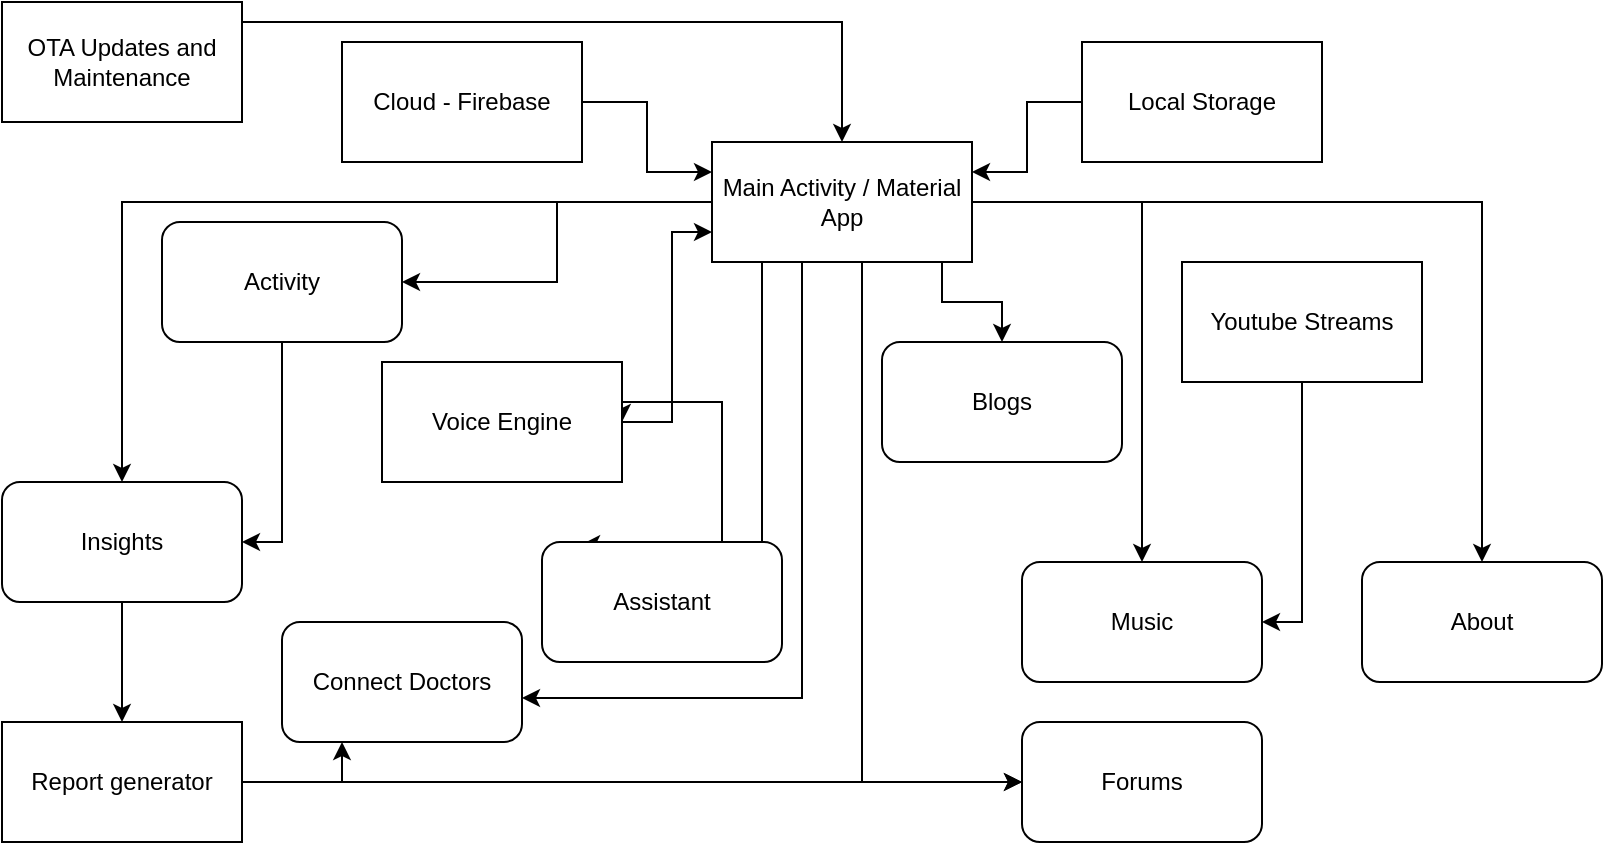 <mxfile version="13.0.1" type="device"><diagram id="g189cUidAj3h1nZ26BF4" name="Page-1"><mxGraphModel dx="852" dy="504" grid="1" gridSize="10" guides="1" tooltips="1" connect="1" arrows="1" fold="1" page="1" pageScale="1" pageWidth="850" pageHeight="1100" math="0" shadow="0"><root><mxCell id="0"/><mxCell id="1" parent="0"/><mxCell id="imGfzA3uBUZWPnRD-trq-12" style="edgeStyle=orthogonalEdgeStyle;rounded=0;orthogonalLoop=1;jettySize=auto;html=1;entryX=0.5;entryY=0;entryDx=0;entryDy=0;" edge="1" parent="1" source="imGfzA3uBUZWPnRD-trq-1" target="imGfzA3uBUZWPnRD-trq-2"><mxGeometry relative="1" as="geometry"/></mxCell><mxCell id="imGfzA3uBUZWPnRD-trq-13" style="edgeStyle=orthogonalEdgeStyle;rounded=0;orthogonalLoop=1;jettySize=auto;html=1;" edge="1" parent="1" source="imGfzA3uBUZWPnRD-trq-1" target="imGfzA3uBUZWPnRD-trq-3"><mxGeometry relative="1" as="geometry"><Array as="points"><mxPoint x="490" y="160"/><mxPoint x="520" y="160"/></Array></mxGeometry></mxCell><mxCell id="imGfzA3uBUZWPnRD-trq-14" style="edgeStyle=orthogonalEdgeStyle;rounded=0;orthogonalLoop=1;jettySize=auto;html=1;entryX=0.5;entryY=0;entryDx=0;entryDy=0;" edge="1" parent="1" source="imGfzA3uBUZWPnRD-trq-1" target="imGfzA3uBUZWPnRD-trq-4"><mxGeometry relative="1" as="geometry"/></mxCell><mxCell id="imGfzA3uBUZWPnRD-trq-15" style="edgeStyle=orthogonalEdgeStyle;rounded=0;orthogonalLoop=1;jettySize=auto;html=1;entryX=0.5;entryY=0;entryDx=0;entryDy=0;" edge="1" parent="1" source="imGfzA3uBUZWPnRD-trq-1" target="imGfzA3uBUZWPnRD-trq-5"><mxGeometry relative="1" as="geometry"/></mxCell><mxCell id="imGfzA3uBUZWPnRD-trq-20" style="edgeStyle=orthogonalEdgeStyle;rounded=0;orthogonalLoop=1;jettySize=auto;html=1;" edge="1" parent="1" source="imGfzA3uBUZWPnRD-trq-1" target="imGfzA3uBUZWPnRD-trq-19"><mxGeometry relative="1" as="geometry"/></mxCell><mxCell id="imGfzA3uBUZWPnRD-trq-34" style="edgeStyle=orthogonalEdgeStyle;rounded=0;orthogonalLoop=1;jettySize=auto;html=1;exitX=0.25;exitY=1;exitDx=0;exitDy=0;entryX=0.167;entryY=0.017;entryDx=0;entryDy=0;entryPerimeter=0;" edge="1" parent="1" source="imGfzA3uBUZWPnRD-trq-1" target="imGfzA3uBUZWPnRD-trq-28"><mxGeometry relative="1" as="geometry"><Array as="points"><mxPoint x="400" y="140"/></Array></mxGeometry></mxCell><mxCell id="imGfzA3uBUZWPnRD-trq-38" style="edgeStyle=orthogonalEdgeStyle;rounded=0;orthogonalLoop=1;jettySize=auto;html=1;" edge="1" parent="1" source="imGfzA3uBUZWPnRD-trq-1" target="imGfzA3uBUZWPnRD-trq-37"><mxGeometry relative="1" as="geometry"><Array as="points"><mxPoint x="450" y="400"/></Array></mxGeometry></mxCell><mxCell id="imGfzA3uBUZWPnRD-trq-46" style="edgeStyle=orthogonalEdgeStyle;rounded=0;orthogonalLoop=1;jettySize=auto;html=1;entryX=1;entryY=0.633;entryDx=0;entryDy=0;entryPerimeter=0;" edge="1" parent="1" source="imGfzA3uBUZWPnRD-trq-1" target="imGfzA3uBUZWPnRD-trq-40"><mxGeometry relative="1" as="geometry"><Array as="points"><mxPoint x="420" y="358"/></Array></mxGeometry></mxCell><mxCell id="imGfzA3uBUZWPnRD-trq-1" value="Main Activity / Material App" style="rounded=0;whiteSpace=wrap;html=1;" vertex="1" parent="1"><mxGeometry x="375" y="80" width="130" height="60" as="geometry"/></mxCell><mxCell id="imGfzA3uBUZWPnRD-trq-43" style="edgeStyle=orthogonalEdgeStyle;rounded=0;orthogonalLoop=1;jettySize=auto;html=1;entryX=0.5;entryY=0;entryDx=0;entryDy=0;" edge="1" parent="1" source="imGfzA3uBUZWPnRD-trq-2" target="imGfzA3uBUZWPnRD-trq-42"><mxGeometry relative="1" as="geometry"/></mxCell><mxCell id="imGfzA3uBUZWPnRD-trq-2" value="Insights" style="rounded=1;whiteSpace=wrap;html=1;" vertex="1" parent="1"><mxGeometry x="20" y="250" width="120" height="60" as="geometry"/></mxCell><mxCell id="imGfzA3uBUZWPnRD-trq-3" value="Blogs" style="rounded=1;whiteSpace=wrap;html=1;" vertex="1" parent="1"><mxGeometry x="460" y="180" width="120" height="60" as="geometry"/></mxCell><mxCell id="imGfzA3uBUZWPnRD-trq-4" value="Music" style="rounded=1;whiteSpace=wrap;html=1;" vertex="1" parent="1"><mxGeometry x="530" y="290" width="120" height="60" as="geometry"/></mxCell><mxCell id="imGfzA3uBUZWPnRD-trq-5" value="About" style="rounded=1;whiteSpace=wrap;html=1;" vertex="1" parent="1"><mxGeometry x="700" y="290" width="120" height="60" as="geometry"/></mxCell><mxCell id="imGfzA3uBUZWPnRD-trq-26" style="edgeStyle=orthogonalEdgeStyle;rounded=0;orthogonalLoop=1;jettySize=auto;html=1;entryX=0;entryY=0.25;entryDx=0;entryDy=0;" edge="1" parent="1" source="imGfzA3uBUZWPnRD-trq-17" target="imGfzA3uBUZWPnRD-trq-1"><mxGeometry relative="1" as="geometry"/></mxCell><mxCell id="imGfzA3uBUZWPnRD-trq-17" value="Cloud - Firebase" style="rounded=0;whiteSpace=wrap;html=1;" vertex="1" parent="1"><mxGeometry x="190" y="30" width="120" height="60" as="geometry"/></mxCell><mxCell id="imGfzA3uBUZWPnRD-trq-21" style="edgeStyle=orthogonalEdgeStyle;rounded=0;orthogonalLoop=1;jettySize=auto;html=1;entryX=1;entryY=0.5;entryDx=0;entryDy=0;" edge="1" parent="1" source="imGfzA3uBUZWPnRD-trq-19" target="imGfzA3uBUZWPnRD-trq-2"><mxGeometry relative="1" as="geometry"/></mxCell><mxCell id="imGfzA3uBUZWPnRD-trq-19" value="Activity" style="rounded=1;whiteSpace=wrap;html=1;" vertex="1" parent="1"><mxGeometry x="100" y="120" width="120" height="60" as="geometry"/></mxCell><mxCell id="imGfzA3uBUZWPnRD-trq-27" style="edgeStyle=orthogonalEdgeStyle;rounded=0;orthogonalLoop=1;jettySize=auto;html=1;entryX=1;entryY=0.25;entryDx=0;entryDy=0;" edge="1" parent="1" source="imGfzA3uBUZWPnRD-trq-22" target="imGfzA3uBUZWPnRD-trq-1"><mxGeometry relative="1" as="geometry"/></mxCell><mxCell id="imGfzA3uBUZWPnRD-trq-22" value="Local Storage" style="rounded=0;whiteSpace=wrap;html=1;" vertex="1" parent="1"><mxGeometry x="560" y="30" width="120" height="60" as="geometry"/></mxCell><mxCell id="imGfzA3uBUZWPnRD-trq-25" style="edgeStyle=orthogonalEdgeStyle;rounded=0;orthogonalLoop=1;jettySize=auto;html=1;entryX=1;entryY=0.5;entryDx=0;entryDy=0;" edge="1" parent="1" source="imGfzA3uBUZWPnRD-trq-24" target="imGfzA3uBUZWPnRD-trq-4"><mxGeometry relative="1" as="geometry"/></mxCell><mxCell id="imGfzA3uBUZWPnRD-trq-24" value="Youtube Streams" style="rounded=0;whiteSpace=wrap;html=1;" vertex="1" parent="1"><mxGeometry x="610" y="140" width="120" height="60" as="geometry"/></mxCell><mxCell id="imGfzA3uBUZWPnRD-trq-32" style="edgeStyle=orthogonalEdgeStyle;rounded=0;orthogonalLoop=1;jettySize=auto;html=1;entryX=1;entryY=0.5;entryDx=0;entryDy=0;" edge="1" parent="1" source="imGfzA3uBUZWPnRD-trq-28" target="imGfzA3uBUZWPnRD-trq-29"><mxGeometry relative="1" as="geometry"><Array as="points"><mxPoint x="380" y="210"/></Array></mxGeometry></mxCell><mxCell id="imGfzA3uBUZWPnRD-trq-28" value="Assistant" style="rounded=1;whiteSpace=wrap;html=1;" vertex="1" parent="1"><mxGeometry x="290" y="280" width="120" height="60" as="geometry"/></mxCell><mxCell id="imGfzA3uBUZWPnRD-trq-30" style="edgeStyle=orthogonalEdgeStyle;rounded=0;orthogonalLoop=1;jettySize=auto;html=1;entryX=0;entryY=0.75;entryDx=0;entryDy=0;" edge="1" parent="1" source="imGfzA3uBUZWPnRD-trq-29" target="imGfzA3uBUZWPnRD-trq-1"><mxGeometry relative="1" as="geometry"><Array as="points"><mxPoint x="280" y="220"/><mxPoint x="355" y="220"/><mxPoint x="355" y="125"/></Array></mxGeometry></mxCell><mxCell id="imGfzA3uBUZWPnRD-trq-29" value="Voice Engine" style="rounded=0;whiteSpace=wrap;html=1;" vertex="1" parent="1"><mxGeometry x="210" y="190" width="120" height="60" as="geometry"/></mxCell><mxCell id="imGfzA3uBUZWPnRD-trq-36" style="edgeStyle=orthogonalEdgeStyle;rounded=0;orthogonalLoop=1;jettySize=auto;html=1;entryX=0.5;entryY=0;entryDx=0;entryDy=0;" edge="1" parent="1" source="imGfzA3uBUZWPnRD-trq-35" target="imGfzA3uBUZWPnRD-trq-1"><mxGeometry relative="1" as="geometry"><Array as="points"><mxPoint x="440" y="20"/></Array></mxGeometry></mxCell><mxCell id="imGfzA3uBUZWPnRD-trq-35" value="OTA Updates and Maintenance" style="rounded=0;whiteSpace=wrap;html=1;" vertex="1" parent="1"><mxGeometry x="20" y="10" width="120" height="60" as="geometry"/></mxCell><mxCell id="imGfzA3uBUZWPnRD-trq-37" value="Forums" style="rounded=1;whiteSpace=wrap;html=1;" vertex="1" parent="1"><mxGeometry x="530" y="370" width="120" height="60" as="geometry"/></mxCell><mxCell id="imGfzA3uBUZWPnRD-trq-40" value="Connect Doctors" style="rounded=1;whiteSpace=wrap;html=1;" vertex="1" parent="1"><mxGeometry x="160" y="320" width="120" height="60" as="geometry"/></mxCell><mxCell id="imGfzA3uBUZWPnRD-trq-44" style="edgeStyle=orthogonalEdgeStyle;rounded=0;orthogonalLoop=1;jettySize=auto;html=1;entryX=0.25;entryY=1;entryDx=0;entryDy=0;" edge="1" parent="1" source="imGfzA3uBUZWPnRD-trq-42" target="imGfzA3uBUZWPnRD-trq-40"><mxGeometry relative="1" as="geometry"/></mxCell><mxCell id="imGfzA3uBUZWPnRD-trq-45" style="edgeStyle=orthogonalEdgeStyle;rounded=0;orthogonalLoop=1;jettySize=auto;html=1;" edge="1" parent="1" source="imGfzA3uBUZWPnRD-trq-42"><mxGeometry relative="1" as="geometry"><mxPoint x="530" y="400" as="targetPoint"/></mxGeometry></mxCell><mxCell id="imGfzA3uBUZWPnRD-trq-42" value="Report generator" style="rounded=0;whiteSpace=wrap;html=1;" vertex="1" parent="1"><mxGeometry x="20" y="370" width="120" height="60" as="geometry"/></mxCell></root></mxGraphModel></diagram></mxfile>